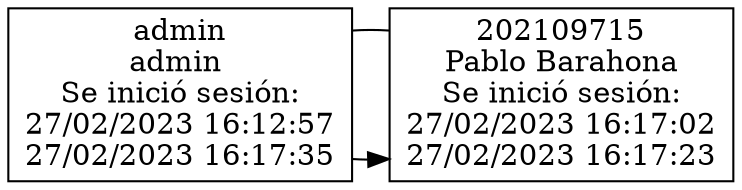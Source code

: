 digraph {
node [shape=box]
{rank=same "admin
admin 
Se inició sesión:
27/02/2023 16:12:57
27/02/2023 16:17:35" -> "202109715
Pablo Barahona
Se inició sesión:
27/02/2023 16:17:02
27/02/2023 16:17:23"}
edge [dir=none]
{rank=same "admin
admin 
Se inició sesión:
27/02/2023 16:12:57
27/02/2023 16:17:35" -> "202109715
Pablo Barahona
Se inició sesión:
27/02/2023 16:17:02
27/02/2023 16:17:23"}
}
